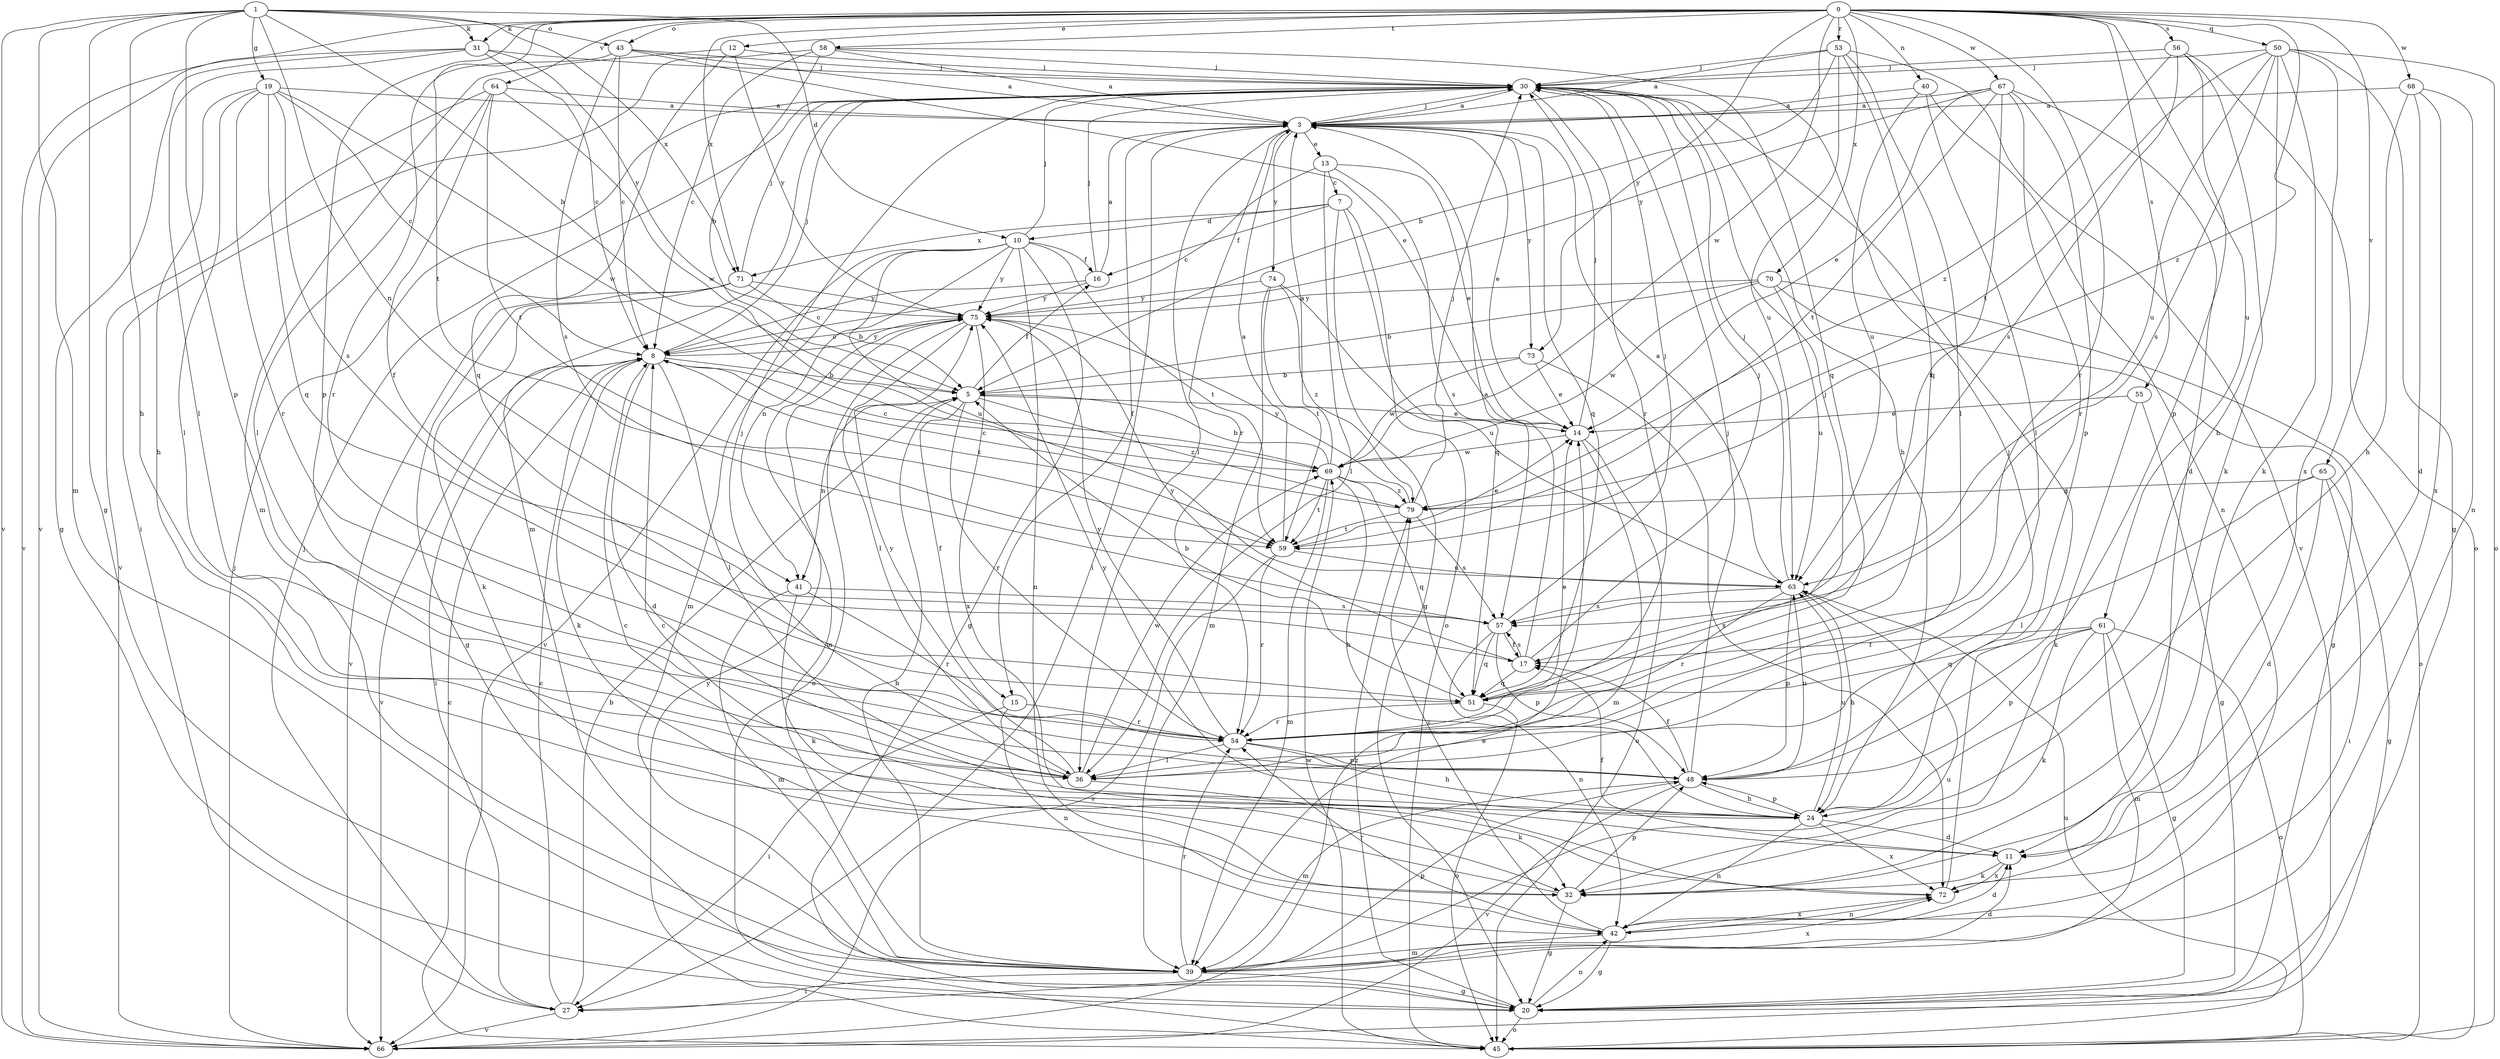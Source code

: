strict digraph  {
0;
1;
3;
5;
7;
8;
10;
11;
12;
13;
14;
15;
16;
17;
19;
20;
24;
27;
30;
31;
32;
36;
39;
40;
41;
42;
43;
45;
48;
50;
51;
53;
54;
55;
56;
57;
58;
59;
61;
63;
64;
65;
66;
67;
68;
69;
70;
71;
72;
73;
74;
75;
79;
0 -> 12  [label=e];
0 -> 31  [label=k];
0 -> 40  [label=n];
0 -> 43  [label=o];
0 -> 48  [label=p];
0 -> 50  [label=q];
0 -> 53  [label=r];
0 -> 54  [label=r];
0 -> 55  [label=s];
0 -> 56  [label=s];
0 -> 58  [label=t];
0 -> 59  [label=t];
0 -> 61  [label=u];
0 -> 64  [label=v];
0 -> 65  [label=v];
0 -> 66  [label=v];
0 -> 67  [label=w];
0 -> 68  [label=w];
0 -> 69  [label=w];
0 -> 70  [label=x];
0 -> 71  [label=x];
0 -> 73  [label=y];
0 -> 79  [label=z];
1 -> 5  [label=b];
1 -> 10  [label=d];
1 -> 19  [label=g];
1 -> 20  [label=g];
1 -> 24  [label=h];
1 -> 31  [label=k];
1 -> 39  [label=m];
1 -> 41  [label=n];
1 -> 43  [label=o];
1 -> 48  [label=p];
1 -> 66  [label=v];
1 -> 71  [label=x];
3 -> 13  [label=e];
3 -> 14  [label=e];
3 -> 15  [label=f];
3 -> 27  [label=i];
3 -> 30  [label=j];
3 -> 36  [label=l];
3 -> 51  [label=q];
3 -> 54  [label=r];
3 -> 73  [label=y];
3 -> 74  [label=y];
5 -> 14  [label=e];
5 -> 15  [label=f];
5 -> 16  [label=f];
5 -> 41  [label=n];
5 -> 54  [label=r];
5 -> 79  [label=z];
7 -> 10  [label=d];
7 -> 16  [label=f];
7 -> 20  [label=g];
7 -> 45  [label=o];
7 -> 51  [label=q];
7 -> 71  [label=x];
8 -> 5  [label=b];
8 -> 11  [label=d];
8 -> 27  [label=i];
8 -> 30  [label=j];
8 -> 32  [label=k];
8 -> 36  [label=l];
8 -> 59  [label=t];
8 -> 66  [label=v];
8 -> 75  [label=y];
10 -> 16  [label=f];
10 -> 20  [label=g];
10 -> 30  [label=j];
10 -> 39  [label=m];
10 -> 41  [label=n];
10 -> 42  [label=n];
10 -> 59  [label=t];
10 -> 63  [label=u];
10 -> 66  [label=v];
10 -> 75  [label=y];
11 -> 17  [label=f];
11 -> 32  [label=k];
11 -> 72  [label=x];
12 -> 30  [label=j];
12 -> 39  [label=m];
12 -> 51  [label=q];
12 -> 75  [label=y];
13 -> 7  [label=c];
13 -> 8  [label=c];
13 -> 14  [label=e];
13 -> 36  [label=l];
13 -> 57  [label=s];
14 -> 30  [label=j];
14 -> 39  [label=m];
14 -> 45  [label=o];
14 -> 69  [label=w];
15 -> 27  [label=i];
15 -> 42  [label=n];
15 -> 54  [label=r];
16 -> 3  [label=a];
16 -> 8  [label=c];
16 -> 30  [label=j];
16 -> 75  [label=y];
17 -> 3  [label=a];
17 -> 30  [label=j];
17 -> 51  [label=q];
17 -> 57  [label=s];
17 -> 75  [label=y];
19 -> 3  [label=a];
19 -> 8  [label=c];
19 -> 24  [label=h];
19 -> 36  [label=l];
19 -> 51  [label=q];
19 -> 54  [label=r];
19 -> 57  [label=s];
19 -> 69  [label=w];
20 -> 42  [label=n];
20 -> 45  [label=o];
20 -> 79  [label=z];
24 -> 11  [label=d];
24 -> 30  [label=j];
24 -> 42  [label=n];
24 -> 48  [label=p];
24 -> 63  [label=u];
24 -> 72  [label=x];
24 -> 75  [label=y];
27 -> 5  [label=b];
27 -> 8  [label=c];
27 -> 30  [label=j];
27 -> 66  [label=v];
30 -> 3  [label=a];
30 -> 24  [label=h];
30 -> 39  [label=m];
30 -> 54  [label=r];
31 -> 8  [label=c];
31 -> 20  [label=g];
31 -> 30  [label=j];
31 -> 36  [label=l];
31 -> 66  [label=v];
31 -> 75  [label=y];
32 -> 8  [label=c];
32 -> 20  [label=g];
32 -> 48  [label=p];
36 -> 30  [label=j];
36 -> 32  [label=k];
36 -> 69  [label=w];
36 -> 75  [label=y];
39 -> 5  [label=b];
39 -> 11  [label=d];
39 -> 20  [label=g];
39 -> 27  [label=i];
39 -> 48  [label=p];
39 -> 54  [label=r];
39 -> 63  [label=u];
39 -> 72  [label=x];
40 -> 3  [label=a];
40 -> 36  [label=l];
40 -> 42  [label=n];
40 -> 63  [label=u];
41 -> 32  [label=k];
41 -> 39  [label=m];
41 -> 54  [label=r];
41 -> 57  [label=s];
42 -> 11  [label=d];
42 -> 20  [label=g];
42 -> 39  [label=m];
42 -> 54  [label=r];
42 -> 72  [label=x];
42 -> 79  [label=z];
43 -> 3  [label=a];
43 -> 8  [label=c];
43 -> 14  [label=e];
43 -> 30  [label=j];
43 -> 54  [label=r];
43 -> 57  [label=s];
45 -> 8  [label=c];
45 -> 63  [label=u];
45 -> 69  [label=w];
45 -> 75  [label=y];
48 -> 17  [label=f];
48 -> 24  [label=h];
48 -> 30  [label=j];
48 -> 39  [label=m];
48 -> 63  [label=u];
48 -> 66  [label=v];
50 -> 20  [label=g];
50 -> 24  [label=h];
50 -> 30  [label=j];
50 -> 32  [label=k];
50 -> 45  [label=o];
50 -> 57  [label=s];
50 -> 59  [label=t];
50 -> 63  [label=u];
50 -> 72  [label=x];
51 -> 5  [label=b];
51 -> 30  [label=j];
51 -> 45  [label=o];
51 -> 54  [label=r];
53 -> 3  [label=a];
53 -> 5  [label=b];
53 -> 30  [label=j];
53 -> 36  [label=l];
53 -> 51  [label=q];
53 -> 63  [label=u];
53 -> 66  [label=v];
54 -> 14  [label=e];
54 -> 24  [label=h];
54 -> 36  [label=l];
54 -> 48  [label=p];
54 -> 75  [label=y];
55 -> 14  [label=e];
55 -> 20  [label=g];
55 -> 32  [label=k];
56 -> 30  [label=j];
56 -> 32  [label=k];
56 -> 45  [label=o];
56 -> 48  [label=p];
56 -> 57  [label=s];
56 -> 79  [label=z];
57 -> 17  [label=f];
57 -> 30  [label=j];
57 -> 42  [label=n];
57 -> 48  [label=p];
57 -> 51  [label=q];
58 -> 3  [label=a];
58 -> 5  [label=b];
58 -> 8  [label=c];
58 -> 27  [label=i];
58 -> 30  [label=j];
58 -> 51  [label=q];
59 -> 3  [label=a];
59 -> 14  [label=e];
59 -> 54  [label=r];
59 -> 63  [label=u];
59 -> 66  [label=v];
61 -> 17  [label=f];
61 -> 20  [label=g];
61 -> 32  [label=k];
61 -> 39  [label=m];
61 -> 45  [label=o];
61 -> 48  [label=p];
61 -> 51  [label=q];
63 -> 3  [label=a];
63 -> 24  [label=h];
63 -> 30  [label=j];
63 -> 48  [label=p];
63 -> 54  [label=r];
63 -> 57  [label=s];
64 -> 3  [label=a];
64 -> 17  [label=f];
64 -> 36  [label=l];
64 -> 59  [label=t];
64 -> 66  [label=v];
64 -> 69  [label=w];
65 -> 11  [label=d];
65 -> 20  [label=g];
65 -> 27  [label=i];
65 -> 36  [label=l];
65 -> 79  [label=z];
66 -> 14  [label=e];
66 -> 30  [label=j];
67 -> 3  [label=a];
67 -> 11  [label=d];
67 -> 14  [label=e];
67 -> 17  [label=f];
67 -> 48  [label=p];
67 -> 54  [label=r];
67 -> 59  [label=t];
67 -> 75  [label=y];
68 -> 3  [label=a];
68 -> 11  [label=d];
68 -> 24  [label=h];
68 -> 42  [label=n];
68 -> 72  [label=x];
69 -> 3  [label=a];
69 -> 5  [label=b];
69 -> 8  [label=c];
69 -> 24  [label=h];
69 -> 39  [label=m];
69 -> 51  [label=q];
69 -> 59  [label=t];
69 -> 79  [label=z];
70 -> 5  [label=b];
70 -> 20  [label=g];
70 -> 45  [label=o];
70 -> 63  [label=u];
70 -> 69  [label=w];
70 -> 75  [label=y];
71 -> 5  [label=b];
71 -> 20  [label=g];
71 -> 30  [label=j];
71 -> 32  [label=k];
71 -> 66  [label=v];
71 -> 75  [label=y];
72 -> 8  [label=c];
72 -> 30  [label=j];
72 -> 42  [label=n];
73 -> 5  [label=b];
73 -> 14  [label=e];
73 -> 69  [label=w];
73 -> 72  [label=x];
74 -> 39  [label=m];
74 -> 59  [label=t];
74 -> 63  [label=u];
74 -> 75  [label=y];
74 -> 79  [label=z];
75 -> 8  [label=c];
75 -> 36  [label=l];
75 -> 39  [label=m];
75 -> 45  [label=o];
75 -> 72  [label=x];
79 -> 8  [label=c];
79 -> 30  [label=j];
79 -> 57  [label=s];
79 -> 59  [label=t];
79 -> 75  [label=y];
}
